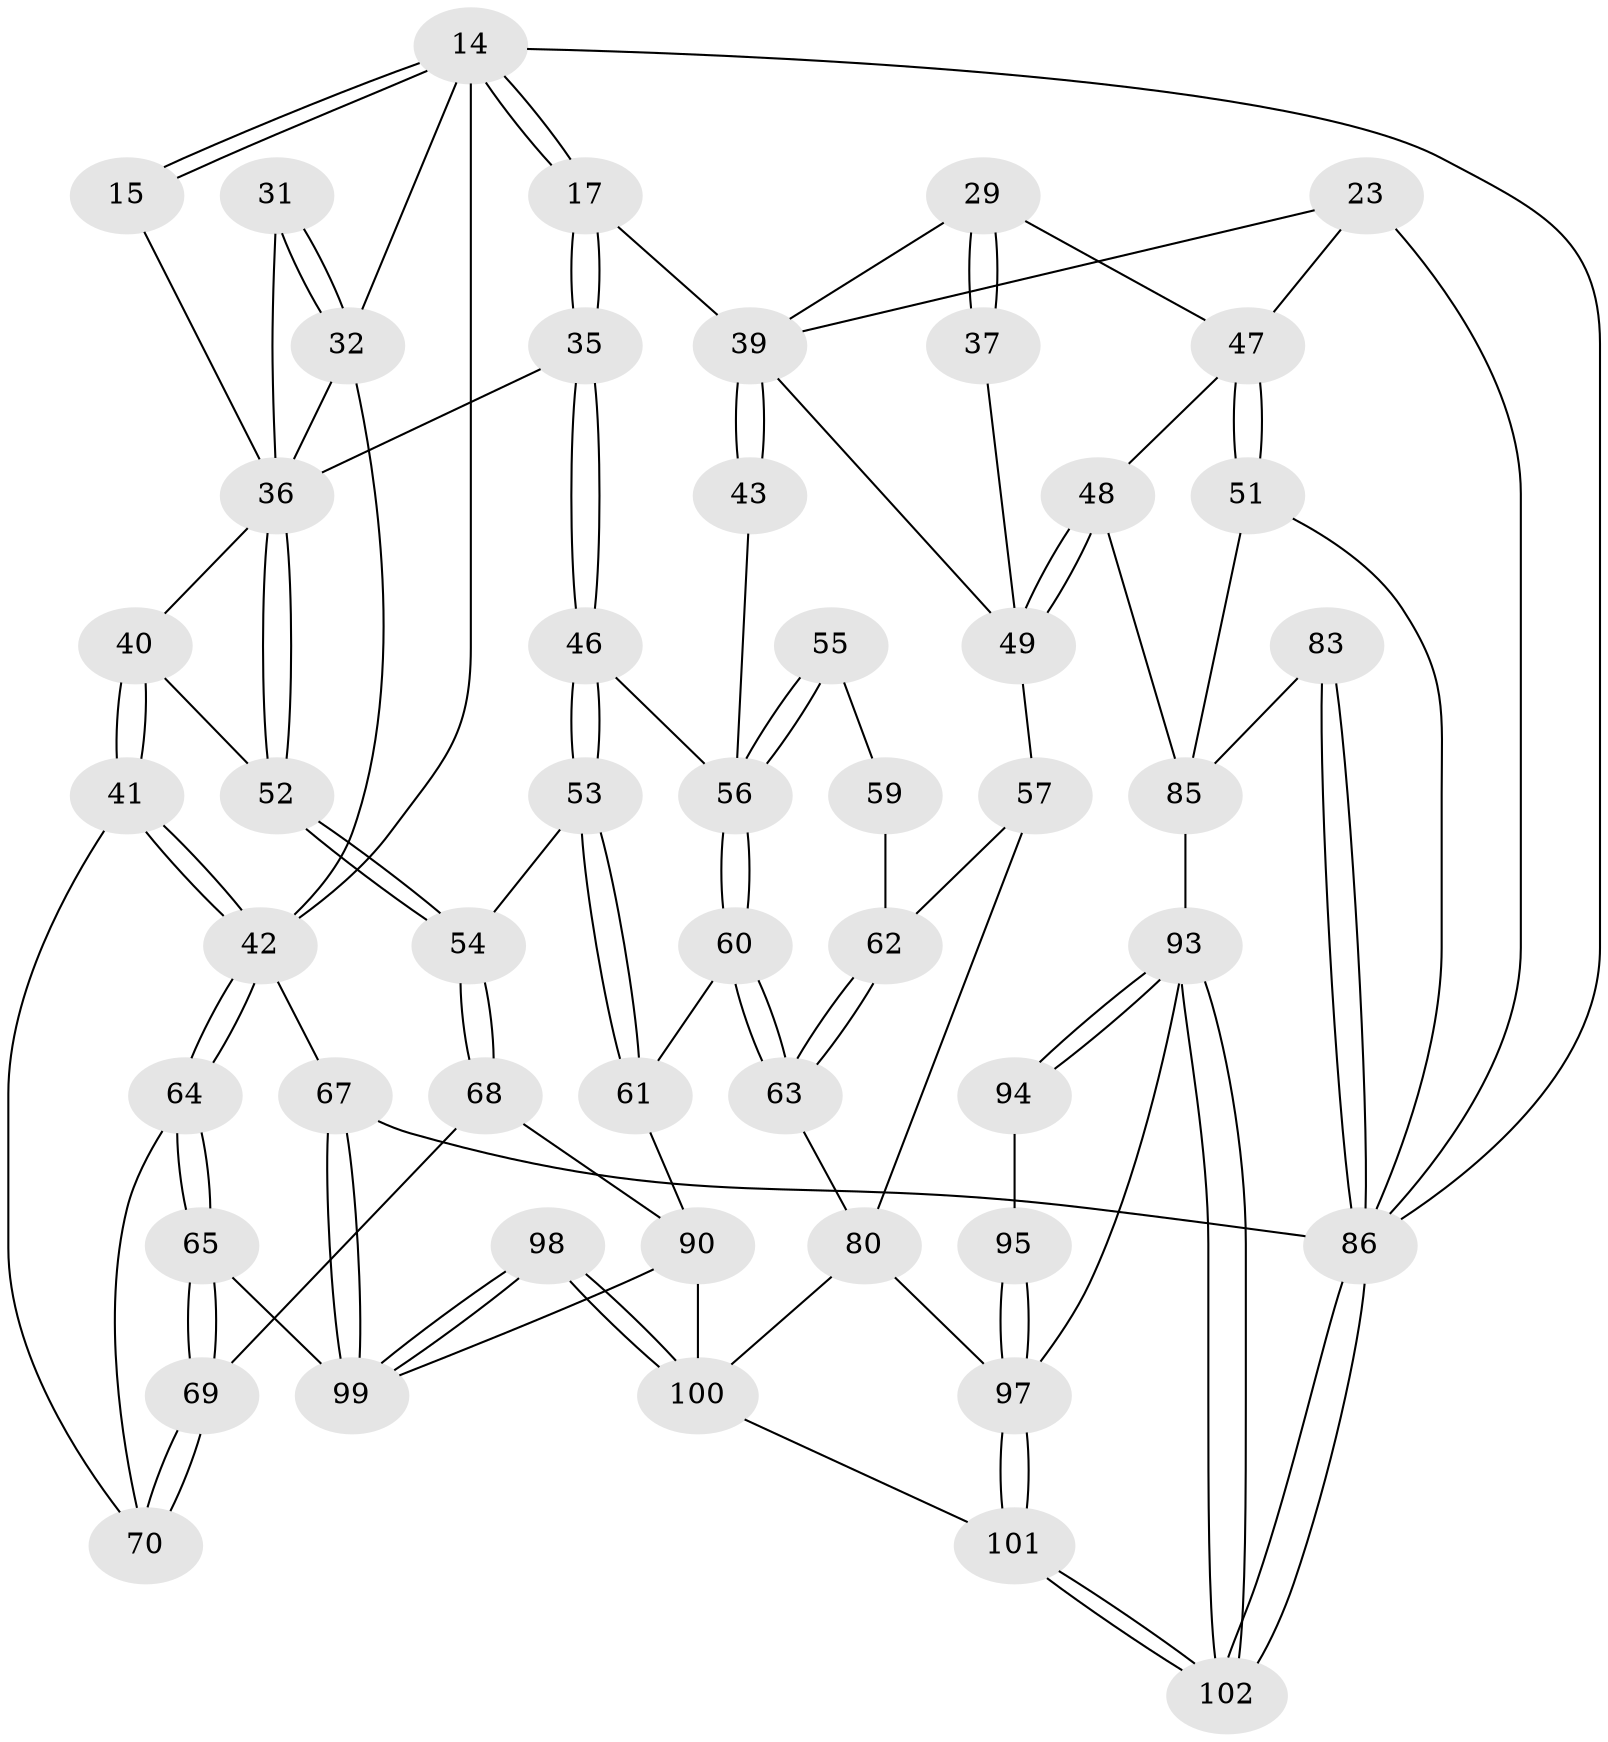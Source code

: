 // original degree distribution, {3: 0.0196078431372549, 5: 0.5294117647058824, 6: 0.21568627450980393, 4: 0.23529411764705882}
// Generated by graph-tools (version 1.1) at 2025/02/03/09/25 05:02:02]
// undirected, 51 vertices, 117 edges
graph export_dot {
graph [start="1"]
  node [color=gray90,style=filled];
  14 [pos="+0.4080122696441666+0.2100925712089166",super="+13+8"];
  15 [pos="+0.34393067635840546+0.17183708483347554"];
  17 [pos="+0.4241976116433315+0.22279032023073594",super="+16"];
  23 [pos="+0.9887864427458959+0.25227632177444037",super="+10"];
  29 [pos="+0.7995472693756571+0.24216859038792746",super="+28"];
  31 [pos="+0.25670281402382+0.21773815295776072"];
  32 [pos="+0.11195431201337136+0.2708926505970744",super="+20"];
  35 [pos="+0.38128305710853444+0.3625855021308805"];
  36 [pos="+0.30058202864917105+0.3665576358493681",super="+34"];
  37 [pos="+0.7600341876329085+0.44031441444215513"];
  39 [pos="+0.701376073222825+0.42608619354412447",super="+26"];
  40 [pos="+0.14918522978287405+0.4797468828591581"];
  41 [pos="+0.02418370784448202+0.48593900031159426"];
  42 [pos="+0+0.45257501964367003",super="+21+18+9"];
  43 [pos="+0.5594080755156161+0.3849353453281331"];
  46 [pos="+0.39410019753033043+0.4044029085453988"];
  47 [pos="+0.8458881692489749+0.5458646294170917",super="+27"];
  48 [pos="+0.8001054000074332+0.5577528745301696"];
  49 [pos="+0.7607815658451874+0.53955580300878",super="+38"];
  51 [pos="+1+0.573606900459093"];
  52 [pos="+0.18135619887118215+0.49729038663963715"];
  53 [pos="+0.342914167716686+0.5736430727290326"];
  54 [pos="+0.2503435784375535+0.5652311776999386"];
  55 [pos="+0.5290167273201666+0.44388740979903346"];
  56 [pos="+0.4538041856631504+0.5583504608595933",super="+45+44"];
  57 [pos="+0.7480130928941027+0.5431807507609873"];
  59 [pos="+0.548868465961744+0.4692784627020261"];
  60 [pos="+0.41592556943993125+0.6242548668765107"];
  61 [pos="+0.4001395724962046+0.6204916127800953"];
  62 [pos="+0.5358161021987969+0.564299913059056",super="+58"];
  63 [pos="+0.429899050888836+0.6309660884410465"];
  64 [pos="+0+0.4867543955757789"];
  65 [pos="+0+0.6896658277365301"];
  67 [pos="+0+1",super="+4"];
  68 [pos="+0.14465910661090262+0.7393893165380071"];
  69 [pos="+0.13589936299964325+0.735491668495637"];
  70 [pos="+0.10433357482830587+0.6770526145418058"];
  80 [pos="+0.37568497160072983+0.887232112820677",super="+72+71"];
  83 [pos="+1+0.8582120374577031"];
  85 [pos="+0.9541175974980242+0.8132270886577558",super="+79+84"];
  86 [pos="+1+1",super="+3+50"];
  90 [pos="+0.16743690823246068+0.8353716060226555",super="+78"];
  93 [pos="+0.8556896724236742+1",super="+92+89"];
  94 [pos="+0.8460435366669531+1"];
  95 [pos="+0.78472158959746+0.9074437759881709"];
  97 [pos="+0.5577309278519459+1",super="+87+76+75"];
  98 [pos="+0.24322373566604402+1"];
  99 [pos="+0+1",super="+91+66"];
  100 [pos="+0.2611730298797692+1",super="+81+82+96"];
  101 [pos="+0.583717292152714+1"];
  102 [pos="+0.8465193037191985+1"];
  14 -- 15 [weight=2];
  14 -- 15;
  14 -- 17 [weight=2];
  14 -- 17;
  14 -- 86;
  14 -- 32;
  14 -- 42;
  15 -- 36;
  17 -- 35;
  17 -- 35;
  17 -- 39 [weight=2];
  23 -- 86 [weight=2];
  23 -- 39;
  23 -- 47;
  29 -- 37 [weight=2];
  29 -- 37;
  29 -- 39;
  29 -- 47;
  31 -- 32 [weight=2];
  31 -- 32;
  31 -- 36;
  32 -- 42;
  32 -- 36;
  35 -- 36;
  35 -- 46;
  35 -- 46;
  36 -- 52;
  36 -- 52;
  36 -- 40;
  37 -- 49;
  39 -- 43 [weight=2];
  39 -- 43;
  39 -- 49;
  40 -- 41;
  40 -- 41;
  40 -- 52;
  41 -- 42;
  41 -- 42;
  41 -- 70;
  42 -- 64;
  42 -- 64;
  42 -- 67 [weight=2];
  43 -- 56;
  46 -- 53;
  46 -- 53;
  46 -- 56;
  47 -- 48;
  47 -- 51;
  47 -- 51;
  48 -- 49;
  48 -- 49;
  48 -- 85;
  49 -- 57;
  51 -- 86;
  51 -- 85;
  52 -- 54;
  52 -- 54;
  53 -- 54;
  53 -- 61;
  53 -- 61;
  54 -- 68;
  54 -- 68;
  55 -- 56 [weight=2];
  55 -- 56;
  55 -- 59;
  56 -- 60;
  56 -- 60;
  57 -- 62;
  57 -- 80;
  59 -- 62 [weight=2];
  60 -- 61;
  60 -- 63;
  60 -- 63;
  61 -- 90;
  62 -- 63;
  62 -- 63;
  63 -- 80;
  64 -- 65;
  64 -- 65;
  64 -- 70;
  65 -- 69;
  65 -- 69;
  65 -- 99;
  67 -- 99 [weight=2];
  67 -- 99;
  67 -- 86 [weight=2];
  68 -- 69;
  68 -- 90;
  69 -- 70;
  69 -- 70;
  80 -- 100;
  80 -- 97 [weight=2];
  83 -- 86 [weight=2];
  83 -- 86;
  83 -- 85;
  85 -- 93 [weight=3];
  86 -- 102;
  86 -- 102;
  90 -- 100 [weight=2];
  90 -- 99;
  93 -- 94 [weight=2];
  93 -- 94;
  93 -- 102;
  93 -- 102;
  93 -- 97;
  94 -- 95;
  95 -- 97 [weight=2];
  95 -- 97;
  97 -- 101;
  97 -- 101;
  98 -- 99;
  98 -- 99;
  98 -- 100 [weight=2];
  98 -- 100;
  100 -- 101;
  101 -- 102;
  101 -- 102;
}
